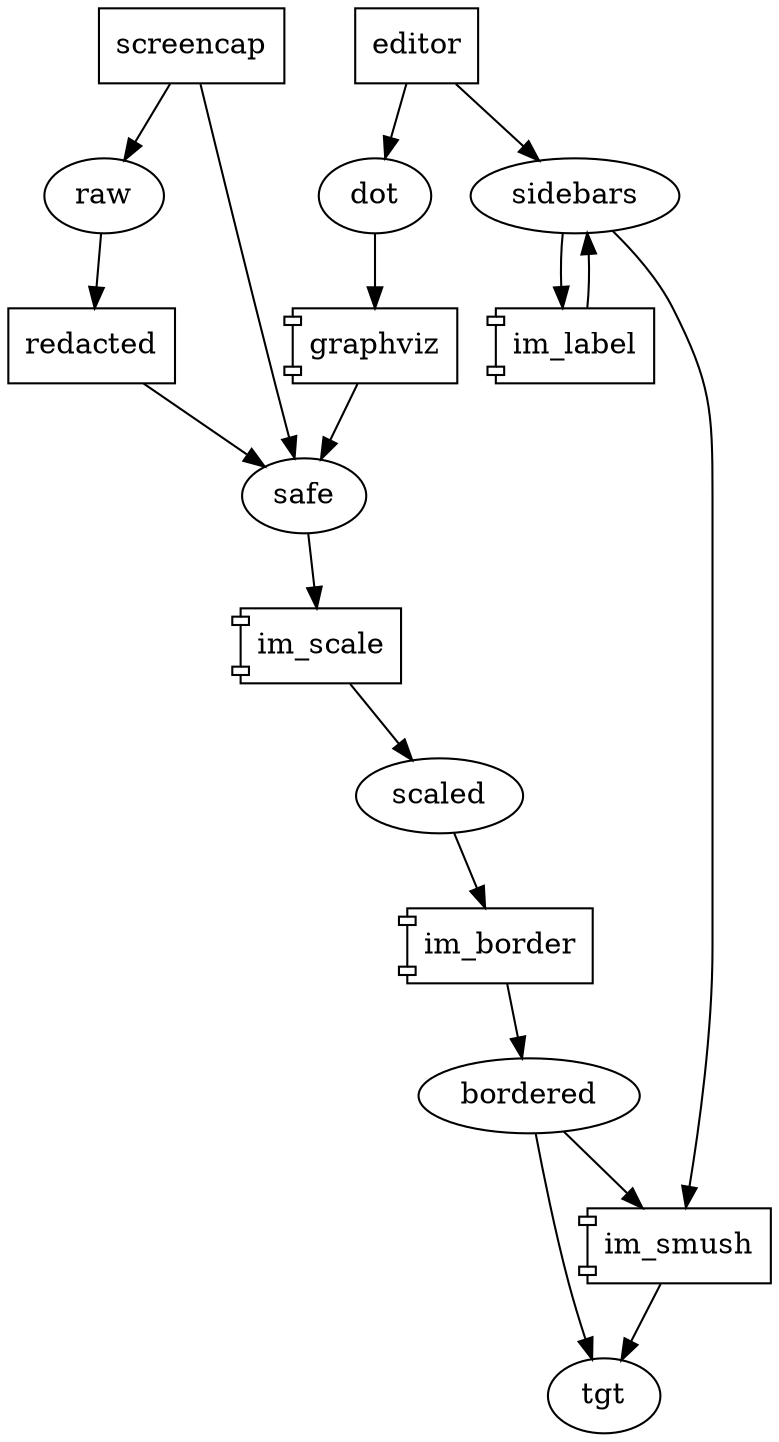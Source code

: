 # how graphics are processed
digraph{
  node[shape=rect]
   screencap editor redacted  
  node[shape=component]
    graphviz
    im_label
    im_scale
    im_border
    im_smush
  node [shape=ellipse]
  editor->{dot,sidebars}
  sidebars->im_label->sidebars
  screencap->{raw,safe}
  dot->graphviz->safe
  {sidebars,bordered}->im_smush
  raw->redacted->safe
  {safe}->im_scale->scaled->im_border->bordered
  {bordered,im_smush}->tgt


}